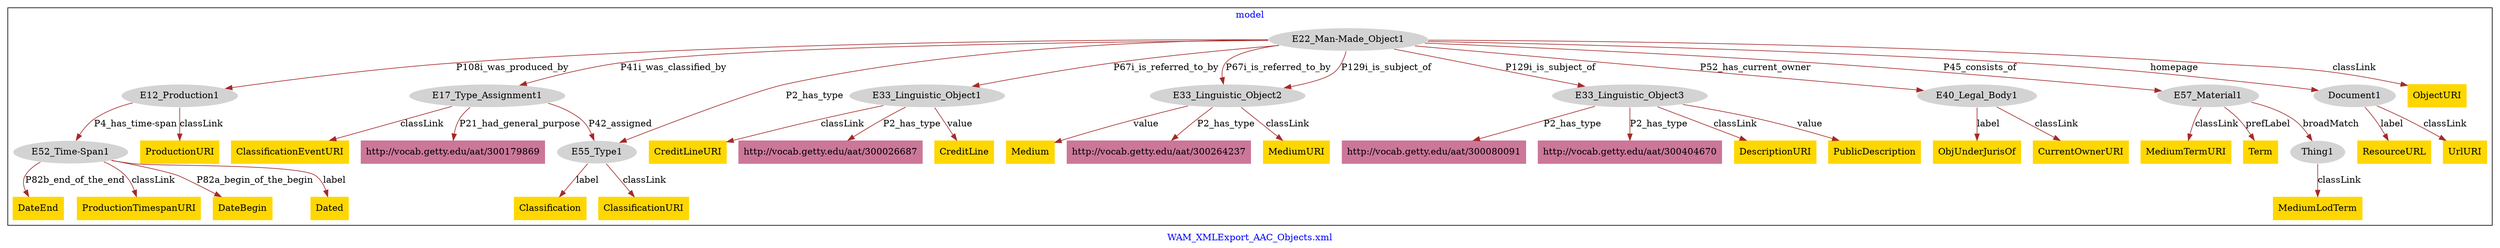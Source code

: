 digraph n0 {
fontcolor="blue"
remincross="true"
label="WAM_XMLExport_AAC_Objects.xml"
subgraph cluster {
label="model"
n2[style="filled",color="white",fillcolor="lightgray",label="E12_Production1"];
n3[style="filled",color="white",fillcolor="lightgray",label="E52_Time-Span1"];
n4[style="filled",color="white",fillcolor="lightgray",label="E17_Type_Assignment1"];
n5[style="filled",color="white",fillcolor="lightgray",label="E55_Type1"];
n6[style="filled",color="white",fillcolor="lightgray",label="E22_Man-Made_Object1"];
n7[style="filled",color="white",fillcolor="lightgray",label="E33_Linguistic_Object1"];
n8[style="filled",color="white",fillcolor="lightgray",label="E33_Linguistic_Object2"];
n9[style="filled",color="white",fillcolor="lightgray",label="E33_Linguistic_Object3"];
n10[style="filled",color="white",fillcolor="lightgray",label="E40_Legal_Body1"];
n11[style="filled",color="white",fillcolor="lightgray",label="E57_Material1"];
n12[style="filled",color="white",fillcolor="lightgray",label="Document1"];
n13[style="filled",color="white",fillcolor="lightgray",label="Thing1"];
n14[shape="plaintext",style="filled",fillcolor="gold",label="DateBegin"];
n15[shape="plaintext",style="filled",fillcolor="gold",label="ObjectURI"];
n16[shape="plaintext",style="filled",fillcolor="gold",label="ProductionURI"];
n17[shape="plaintext",style="filled",fillcolor="gold",label="ObjUnderJurisOf"];
n18[shape="plaintext",style="filled",fillcolor="gold",label="CreditLine"];
n19[shape="plaintext",style="filled",fillcolor="gold",label="MediumTermURI"];
n20[shape="plaintext",style="filled",fillcolor="gold",label="Dated"];
n21[shape="plaintext",style="filled",fillcolor="gold",label="Classification"];
n22[shape="plaintext",style="filled",fillcolor="gold",label="ClassificationURI"];
n23[shape="plaintext",style="filled",fillcolor="gold",label="DescriptionURI"];
n24[shape="plaintext",style="filled",fillcolor="gold",label="DateEnd"];
n25[shape="plaintext",style="filled",fillcolor="gold",label="ResourceURL"];
n26[shape="plaintext",style="filled",fillcolor="gold",label="MediumURI"];
n27[shape="plaintext",style="filled",fillcolor="gold",label="ClassificationEventURI"];
n28[shape="plaintext",style="filled",fillcolor="gold",label="CurrentOwnerURI"];
n29[shape="plaintext",style="filled",fillcolor="gold",label="PublicDescription"];
n30[shape="plaintext",style="filled",fillcolor="gold",label="ProductionTimespanURI"];
n31[shape="plaintext",style="filled",fillcolor="gold",label="UrlURI"];
n32[shape="plaintext",style="filled",fillcolor="gold",label="MediumLodTerm"];
n33[shape="plaintext",style="filled",fillcolor="gold",label="Medium"];
n34[shape="plaintext",style="filled",fillcolor="gold",label="Term"];
n35[shape="plaintext",style="filled",fillcolor="gold",label="CreditLineURI"];
n36[shape="plaintext",style="filled",fillcolor="#CC7799",label="http://vocab.getty.edu/aat/300080091"];
n37[shape="plaintext",style="filled",fillcolor="#CC7799",label="http://vocab.getty.edu/aat/300404670"];
n38[shape="plaintext",style="filled",fillcolor="#CC7799",label="http://vocab.getty.edu/aat/300264237"];
n39[shape="plaintext",style="filled",fillcolor="#CC7799",label="http://vocab.getty.edu/aat/300179869"];
n40[shape="plaintext",style="filled",fillcolor="#CC7799",label="http://vocab.getty.edu/aat/300026687"];
}
n2 -> n3[color="brown",fontcolor="black",label="P4_has_time-span"]
n4 -> n5[color="brown",fontcolor="black",label="P42_assigned"]
n6 -> n2[color="brown",fontcolor="black",label="P108i_was_produced_by"]
n6 -> n4[color="brown",fontcolor="black",label="P41i_was_classified_by"]
n6 -> n7[color="brown",fontcolor="black",label="P67i_is_referred_to_by"]
n6 -> n8[color="brown",fontcolor="black",label="P129i_is_subject_of"]
n6 -> n9[color="brown",fontcolor="black",label="P129i_is_subject_of"]
n6 -> n10[color="brown",fontcolor="black",label="P52_has_current_owner"]
n6 -> n11[color="brown",fontcolor="black",label="P45_consists_of"]
n6 -> n12[color="brown",fontcolor="black",label="homepage"]
n11 -> n13[color="brown",fontcolor="black",label="broadMatch"]
n3 -> n14[color="brown",fontcolor="black",label="P82a_begin_of_the_begin"]
n6 -> n15[color="brown",fontcolor="black",label="classLink"]
n2 -> n16[color="brown",fontcolor="black",label="classLink"]
n10 -> n17[color="brown",fontcolor="black",label="label"]
n7 -> n18[color="brown",fontcolor="black",label="value"]
n11 -> n19[color="brown",fontcolor="black",label="classLink"]
n3 -> n20[color="brown",fontcolor="black",label="label"]
n5 -> n21[color="brown",fontcolor="black",label="label"]
n5 -> n22[color="brown",fontcolor="black",label="classLink"]
n9 -> n23[color="brown",fontcolor="black",label="classLink"]
n3 -> n24[color="brown",fontcolor="black",label="P82b_end_of_the_end"]
n12 -> n25[color="brown",fontcolor="black",label="label"]
n8 -> n26[color="brown",fontcolor="black",label="classLink"]
n4 -> n27[color="brown",fontcolor="black",label="classLink"]
n10 -> n28[color="brown",fontcolor="black",label="classLink"]
n9 -> n29[color="brown",fontcolor="black",label="value"]
n3 -> n30[color="brown",fontcolor="black",label="classLink"]
n12 -> n31[color="brown",fontcolor="black",label="classLink"]
n13 -> n32[color="brown",fontcolor="black",label="classLink"]
n8 -> n33[color="brown",fontcolor="black",label="value"]
n11 -> n34[color="brown",fontcolor="black",label="prefLabel"]
n7 -> n35[color="brown",fontcolor="black",label="classLink"]
n9 -> n36[color="brown",fontcolor="black",label="P2_has_type"]
n9 -> n37[color="brown",fontcolor="black",label="P2_has_type"]
n6 -> n5[color="brown",fontcolor="black",label="P2_has_type"]
n8 -> n38[color="brown",fontcolor="black",label="P2_has_type"]
n4 -> n39[color="brown",fontcolor="black",label="P21_had_general_purpose"]
n7 -> n40[color="brown",fontcolor="black",label="P2_has_type"]
n6 -> n8[color="brown",fontcolor="black",label="P67i_is_referred_to_by"]
}
